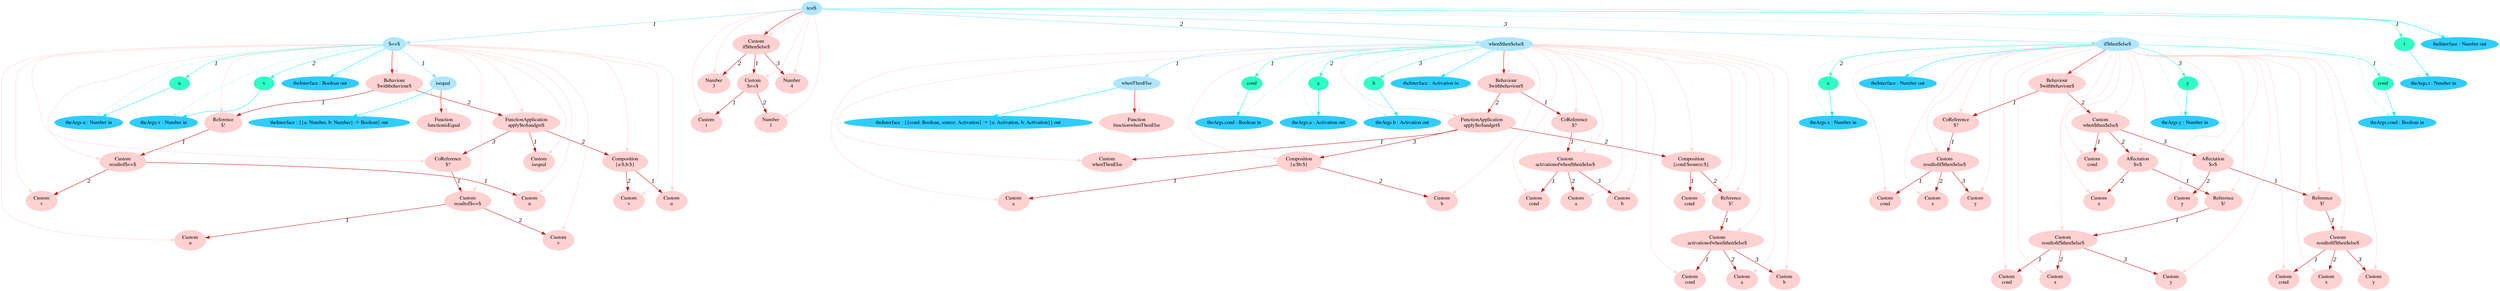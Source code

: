 digraph g{node_10664 [shape="ellipse", style="filled", color="#ffd1d1", fontname="Times", label="Function
functionisEqual" ]
node_10681 [shape="ellipse", style="filled", color="#ffd1d1", fontname="Times", label="Behaviour
$withbehaviour$" ]
node_10683 [shape="ellipse", style="filled", color="#ffd1d1", fontname="Times", label="Reference
$!" ]
node_10685 [shape="ellipse", style="filled", color="#ffd1d1", fontname="Times", label="Custom
resultof$==$" ]
node_10687 [shape="ellipse", style="filled", color="#ffd1d1", fontname="Times", label="Custom
u" ]
node_10689 [shape="ellipse", style="filled", color="#ffd1d1", fontname="Times", label="Custom
v" ]
node_10694 [shape="ellipse", style="filled", color="#ffd1d1", fontname="Times", label="FunctionApplication
apply$to$andget$" ]
node_10696 [shape="ellipse", style="filled", color="#ffd1d1", fontname="Times", label="Custom
isequal" ]
node_10698 [shape="ellipse", style="filled", color="#ffd1d1", fontname="Times", label="Composition
{a:$,b:$}" ]
node_10700 [shape="ellipse", style="filled", color="#ffd1d1", fontname="Times", label="Custom
u" ]
node_10702 [shape="ellipse", style="filled", color="#ffd1d1", fontname="Times", label="Custom
v" ]
node_10706 [shape="ellipse", style="filled", color="#ffd1d1", fontname="Times", label="CoReference
$?" ]
node_10708 [shape="ellipse", style="filled", color="#ffd1d1", fontname="Times", label="Custom
resultof$==$" ]
node_10710 [shape="ellipse", style="filled", color="#ffd1d1", fontname="Times", label="Custom
u" ]
node_10712 [shape="ellipse", style="filled", color="#ffd1d1", fontname="Times", label="Custom
v" ]
node_10728 [shape="ellipse", style="filled", color="#ffd1d1", fontname="Times", label="Function
functionwhenThenElse" ]
node_10750 [shape="ellipse", style="filled", color="#ffd1d1", fontname="Times", label="Behaviour
$withbehaviour$" ]
node_10752 [shape="ellipse", style="filled", color="#ffd1d1", fontname="Times", label="CoReference
$?" ]
node_10754 [shape="ellipse", style="filled", color="#ffd1d1", fontname="Times", label="Custom
activationofwhen$then$else$" ]
node_10756 [shape="ellipse", style="filled", color="#ffd1d1", fontname="Times", label="Custom
cond" ]
node_10758 [shape="ellipse", style="filled", color="#ffd1d1", fontname="Times", label="Custom
a" ]
node_10760 [shape="ellipse", style="filled", color="#ffd1d1", fontname="Times", label="Custom
b" ]
node_10766 [shape="ellipse", style="filled", color="#ffd1d1", fontname="Times", label="FunctionApplication
apply$to$andget$" ]
node_10768 [shape="ellipse", style="filled", color="#ffd1d1", fontname="Times", label="Custom
whenThenElse" ]
node_10770 [shape="ellipse", style="filled", color="#ffd1d1", fontname="Times", label="Composition
{cond:$source:$}" ]
node_10772 [shape="ellipse", style="filled", color="#ffd1d1", fontname="Times", label="Custom
cond" ]
node_10774 [shape="ellipse", style="filled", color="#ffd1d1", fontname="Times", label="Reference
$!" ]
node_10776 [shape="ellipse", style="filled", color="#ffd1d1", fontname="Times", label="Custom
activationofwhen$then$else$" ]
node_10778 [shape="ellipse", style="filled", color="#ffd1d1", fontname="Times", label="Custom
cond" ]
node_10780 [shape="ellipse", style="filled", color="#ffd1d1", fontname="Times", label="Custom
a" ]
node_10782 [shape="ellipse", style="filled", color="#ffd1d1", fontname="Times", label="Custom
b" ]
node_10790 [shape="ellipse", style="filled", color="#ffd1d1", fontname="Times", label="Composition
{a:$b:$}" ]
node_10792 [shape="ellipse", style="filled", color="#ffd1d1", fontname="Times", label="Custom
a" ]
node_10794 [shape="ellipse", style="filled", color="#ffd1d1", fontname="Times", label="Custom
b" ]
node_10823 [shape="ellipse", style="filled", color="#ffd1d1", fontname="Times", label="Behaviour
$withbehaviour$" ]
node_10825 [shape="ellipse", style="filled", color="#ffd1d1", fontname="Times", label="CoReference
$?" ]
node_10827 [shape="ellipse", style="filled", color="#ffd1d1", fontname="Times", label="Custom
resultofif$then$else$" ]
node_10829 [shape="ellipse", style="filled", color="#ffd1d1", fontname="Times", label="Custom
cond" ]
node_10831 [shape="ellipse", style="filled", color="#ffd1d1", fontname="Times", label="Custom
x" ]
node_10833 [shape="ellipse", style="filled", color="#ffd1d1", fontname="Times", label="Custom
y" ]
node_10839 [shape="ellipse", style="filled", color="#ffd1d1", fontname="Times", label="Custom
when$then$else$" ]
node_10841 [shape="ellipse", style="filled", color="#ffd1d1", fontname="Times", label="Custom
cond" ]
node_10843 [shape="ellipse", style="filled", color="#ffd1d1", fontname="Times", label="Affectation
$=$" ]
node_10845 [shape="ellipse", style="filled", color="#ffd1d1", fontname="Times", label="Reference
$!" ]
node_10847 [shape="ellipse", style="filled", color="#ffd1d1", fontname="Times", label="Custom
resultofif$then$else$" ]
node_10849 [shape="ellipse", style="filled", color="#ffd1d1", fontname="Times", label="Custom
cond" ]
node_10851 [shape="ellipse", style="filled", color="#ffd1d1", fontname="Times", label="Custom
x" ]
node_10853 [shape="ellipse", style="filled", color="#ffd1d1", fontname="Times", label="Custom
y" ]
node_10859 [shape="ellipse", style="filled", color="#ffd1d1", fontname="Times", label="Custom
x" ]
node_10863 [shape="ellipse", style="filled", color="#ffd1d1", fontname="Times", label="Affectation
$=$" ]
node_10865 [shape="ellipse", style="filled", color="#ffd1d1", fontname="Times", label="Reference
$!" ]
node_10867 [shape="ellipse", style="filled", color="#ffd1d1", fontname="Times", label="Custom
resultofif$then$else$" ]
node_10869 [shape="ellipse", style="filled", color="#ffd1d1", fontname="Times", label="Custom
cond" ]
node_10871 [shape="ellipse", style="filled", color="#ffd1d1", fontname="Times", label="Custom
x" ]
node_10873 [shape="ellipse", style="filled", color="#ffd1d1", fontname="Times", label="Custom
y" ]
node_10879 [shape="ellipse", style="filled", color="#ffd1d1", fontname="Times", label="Custom
y" ]
node_10900 [shape="ellipse", style="filled", color="#ffd1d1", fontname="Times", label="Custom
if$then$else$" ]
node_10902 [shape="ellipse", style="filled", color="#ffd1d1", fontname="Times", label="Custom
$==$" ]
node_10904 [shape="ellipse", style="filled", color="#ffd1d1", fontname="Times", label="Custom
t" ]
node_10906 [shape="ellipse", style="filled", color="#ffd1d1", fontname="Times", label="Number
1" ]
node_10910 [shape="ellipse", style="filled", color="#ffd1d1", fontname="Times", label="Number
3" ]
node_10912 [shape="ellipse", style="filled", color="#ffd1d1", fontname="Times", label="Number
4" ]
node_10658 [shape="ellipse", style="filled", color="#afe7ff", fontname="Times", label="test$" ]
node_10659 [shape="ellipse", style="filled", color="#afe7ff", fontname="Times", label="$==$" ]
node_10660 [shape="ellipse", style="filled", color="#afe7ff", fontname="Times", label="isequal" ]
node_10723 [shape="ellipse", style="filled", color="#afe7ff", fontname="Times", label="when$then$else$" ]
node_10724 [shape="ellipse", style="filled", color="#afe7ff", fontname="Times", label="whenThenElse" ]
node_10804 [shape="ellipse", style="filled", color="#afe7ff", fontname="Times", label="if$then$else$" ]
node_10668 [shape="ellipse", style="filled", color="#2fffc7", fontname="Times", label="u" ]
node_10672 [shape="ellipse", style="filled", color="#2fffc7", fontname="Times", label="v" ]
node_10732 [shape="ellipse", style="filled", color="#2fffc7", fontname="Times", label="cond" ]
node_10736 [shape="ellipse", style="filled", color="#2fffc7", fontname="Times", label="a" ]
node_10740 [shape="ellipse", style="filled", color="#2fffc7", fontname="Times", label="b" ]
node_10805 [shape="ellipse", style="filled", color="#2fffc7", fontname="Times", label="cond" ]
node_10809 [shape="ellipse", style="filled", color="#2fffc7", fontname="Times", label="x" ]
node_10813 [shape="ellipse", style="filled", color="#2fffc7", fontname="Times", label="y" ]
node_10892 [shape="ellipse", style="filled", color="#2fffc7", fontname="Times", label="t" ]
node_10661 [shape="ellipse", style="filled", color="#2fcdff", fontname="Times", label="theInterface : {{a: Number, b: Number} -> Boolean} out" ]
node_10669 [shape="ellipse", style="filled", color="#2fcdff", fontname="Times", label="theArgs.u : Number in" ]
node_10673 [shape="ellipse", style="filled", color="#2fcdff", fontname="Times", label="theArgs.v : Number in" ]
node_10678 [shape="ellipse", style="filled", color="#2fcdff", fontname="Times", label="theInterface : Boolean out" ]
node_10725 [shape="ellipse", style="filled", color="#2fcdff", fontname="Times", label="theInterface : {{cond: Boolean, source: Activation} -> {a: Activation, b: Activation}} out" ]
node_10733 [shape="ellipse", style="filled", color="#2fcdff", fontname="Times", label="theArgs.cond : Boolean in" ]
node_10737 [shape="ellipse", style="filled", color="#2fcdff", fontname="Times", label="theArgs.a : Activation out" ]
node_10741 [shape="ellipse", style="filled", color="#2fcdff", fontname="Times", label="theArgs.b : Activation out" ]
node_10747 [shape="ellipse", style="filled", color="#2fcdff", fontname="Times", label="theInterface : Activation in" ]
node_10806 [shape="ellipse", style="filled", color="#2fcdff", fontname="Times", label="theArgs.cond : Boolean in" ]
node_10810 [shape="ellipse", style="filled", color="#2fcdff", fontname="Times", label="theArgs.x : Number in" ]
node_10814 [shape="ellipse", style="filled", color="#2fcdff", fontname="Times", label="theArgs.y : Number in" ]
node_10820 [shape="ellipse", style="filled", color="#2fcdff", fontname="Times", label="theInterface : Number out" ]
node_10893 [shape="ellipse", style="filled", color="#2fcdff", fontname="Times", label="theArgs.t : Number in" ]
node_10897 [shape="ellipse", style="filled", color="#2fcdff", fontname="Times", label="theInterface : Number out" ]
node_10685 -> node_10687 [dir=forward, arrowHead=normal, fontname="Times-Italic", arrowsize=1, color="#d00000", label="1",  headlabel="", taillabel="" ]
node_10685 -> node_10689 [dir=forward, arrowHead=normal, fontname="Times-Italic", arrowsize=1, color="#d00000", label="2",  headlabel="", taillabel="" ]
node_10683 -> node_10685 [dir=forward, arrowHead=normal, fontname="Times-Italic", arrowsize=1, color="#d00000", label="1",  headlabel="", taillabel="" ]
node_10698 -> node_10700 [dir=forward, arrowHead=normal, fontname="Times-Italic", arrowsize=1, color="#d00000", label="1",  headlabel="", taillabel="" ]
node_10698 -> node_10702 [dir=forward, arrowHead=normal, fontname="Times-Italic", arrowsize=1, color="#d00000", label="2",  headlabel="", taillabel="" ]
node_10708 -> node_10710 [dir=forward, arrowHead=normal, fontname="Times-Italic", arrowsize=1, color="#d00000", label="1",  headlabel="", taillabel="" ]
node_10708 -> node_10712 [dir=forward, arrowHead=normal, fontname="Times-Italic", arrowsize=1, color="#d00000", label="2",  headlabel="", taillabel="" ]
node_10706 -> node_10708 [dir=forward, arrowHead=normal, fontname="Times-Italic", arrowsize=1, color="#d00000", label="1",  headlabel="", taillabel="" ]
node_10694 -> node_10696 [dir=forward, arrowHead=normal, fontname="Times-Italic", arrowsize=1, color="#d00000", label="1",  headlabel="", taillabel="" ]
node_10694 -> node_10698 [dir=forward, arrowHead=normal, fontname="Times-Italic", arrowsize=1, color="#d00000", label="2",  headlabel="", taillabel="" ]
node_10694 -> node_10706 [dir=forward, arrowHead=normal, fontname="Times-Italic", arrowsize=1, color="#d00000", label="3",  headlabel="", taillabel="" ]
node_10681 -> node_10683 [dir=forward, arrowHead=normal, fontname="Times-Italic", arrowsize=1, color="#d00000", label="1",  headlabel="", taillabel="" ]
node_10681 -> node_10694 [dir=forward, arrowHead=normal, fontname="Times-Italic", arrowsize=1, color="#d00000", label="2",  headlabel="", taillabel="" ]
node_10754 -> node_10756 [dir=forward, arrowHead=normal, fontname="Times-Italic", arrowsize=1, color="#d00000", label="1",  headlabel="", taillabel="" ]
node_10754 -> node_10758 [dir=forward, arrowHead=normal, fontname="Times-Italic", arrowsize=1, color="#d00000", label="2",  headlabel="", taillabel="" ]
node_10754 -> node_10760 [dir=forward, arrowHead=normal, fontname="Times-Italic", arrowsize=1, color="#d00000", label="3",  headlabel="", taillabel="" ]
node_10752 -> node_10754 [dir=forward, arrowHead=normal, fontname="Times-Italic", arrowsize=1, color="#d00000", label="1",  headlabel="", taillabel="" ]
node_10776 -> node_10778 [dir=forward, arrowHead=normal, fontname="Times-Italic", arrowsize=1, color="#d00000", label="1",  headlabel="", taillabel="" ]
node_10776 -> node_10780 [dir=forward, arrowHead=normal, fontname="Times-Italic", arrowsize=1, color="#d00000", label="2",  headlabel="", taillabel="" ]
node_10776 -> node_10782 [dir=forward, arrowHead=normal, fontname="Times-Italic", arrowsize=1, color="#d00000", label="3",  headlabel="", taillabel="" ]
node_10774 -> node_10776 [dir=forward, arrowHead=normal, fontname="Times-Italic", arrowsize=1, color="#d00000", label="1",  headlabel="", taillabel="" ]
node_10770 -> node_10772 [dir=forward, arrowHead=normal, fontname="Times-Italic", arrowsize=1, color="#d00000", label="1",  headlabel="", taillabel="" ]
node_10770 -> node_10774 [dir=forward, arrowHead=normal, fontname="Times-Italic", arrowsize=1, color="#d00000", label="2",  headlabel="", taillabel="" ]
node_10790 -> node_10792 [dir=forward, arrowHead=normal, fontname="Times-Italic", arrowsize=1, color="#d00000", label="1",  headlabel="", taillabel="" ]
node_10790 -> node_10794 [dir=forward, arrowHead=normal, fontname="Times-Italic", arrowsize=1, color="#d00000", label="2",  headlabel="", taillabel="" ]
node_10766 -> node_10768 [dir=forward, arrowHead=normal, fontname="Times-Italic", arrowsize=1, color="#d00000", label="1",  headlabel="", taillabel="" ]
node_10766 -> node_10770 [dir=forward, arrowHead=normal, fontname="Times-Italic", arrowsize=1, color="#d00000", label="2",  headlabel="", taillabel="" ]
node_10766 -> node_10790 [dir=forward, arrowHead=normal, fontname="Times-Italic", arrowsize=1, color="#d00000", label="3",  headlabel="", taillabel="" ]
node_10750 -> node_10752 [dir=forward, arrowHead=normal, fontname="Times-Italic", arrowsize=1, color="#d00000", label="1",  headlabel="", taillabel="" ]
node_10750 -> node_10766 [dir=forward, arrowHead=normal, fontname="Times-Italic", arrowsize=1, color="#d00000", label="2",  headlabel="", taillabel="" ]
node_10827 -> node_10829 [dir=forward, arrowHead=normal, fontname="Times-Italic", arrowsize=1, color="#d00000", label="1",  headlabel="", taillabel="" ]
node_10827 -> node_10831 [dir=forward, arrowHead=normal, fontname="Times-Italic", arrowsize=1, color="#d00000", label="2",  headlabel="", taillabel="" ]
node_10827 -> node_10833 [dir=forward, arrowHead=normal, fontname="Times-Italic", arrowsize=1, color="#d00000", label="3",  headlabel="", taillabel="" ]
node_10825 -> node_10827 [dir=forward, arrowHead=normal, fontname="Times-Italic", arrowsize=1, color="#d00000", label="1",  headlabel="", taillabel="" ]
node_10847 -> node_10849 [dir=forward, arrowHead=normal, fontname="Times-Italic", arrowsize=1, color="#d00000", label="1",  headlabel="", taillabel="" ]
node_10847 -> node_10851 [dir=forward, arrowHead=normal, fontname="Times-Italic", arrowsize=1, color="#d00000", label="2",  headlabel="", taillabel="" ]
node_10847 -> node_10853 [dir=forward, arrowHead=normal, fontname="Times-Italic", arrowsize=1, color="#d00000", label="3",  headlabel="", taillabel="" ]
node_10845 -> node_10847 [dir=forward, arrowHead=normal, fontname="Times-Italic", arrowsize=1, color="#d00000", label="1",  headlabel="", taillabel="" ]
node_10843 -> node_10845 [dir=forward, arrowHead=normal, fontname="Times-Italic", arrowsize=1, color="#d00000", label="1",  headlabel="", taillabel="" ]
node_10843 -> node_10859 [dir=forward, arrowHead=normal, fontname="Times-Italic", arrowsize=1, color="#d00000", label="2",  headlabel="", taillabel="" ]
node_10867 -> node_10869 [dir=forward, arrowHead=normal, fontname="Times-Italic", arrowsize=1, color="#d00000", label="1",  headlabel="", taillabel="" ]
node_10867 -> node_10871 [dir=forward, arrowHead=normal, fontname="Times-Italic", arrowsize=1, color="#d00000", label="2",  headlabel="", taillabel="" ]
node_10867 -> node_10873 [dir=forward, arrowHead=normal, fontname="Times-Italic", arrowsize=1, color="#d00000", label="3",  headlabel="", taillabel="" ]
node_10865 -> node_10867 [dir=forward, arrowHead=normal, fontname="Times-Italic", arrowsize=1, color="#d00000", label="1",  headlabel="", taillabel="" ]
node_10863 -> node_10865 [dir=forward, arrowHead=normal, fontname="Times-Italic", arrowsize=1, color="#d00000", label="1",  headlabel="", taillabel="" ]
node_10863 -> node_10879 [dir=forward, arrowHead=normal, fontname="Times-Italic", arrowsize=1, color="#d00000", label="2",  headlabel="", taillabel="" ]
node_10839 -> node_10841 [dir=forward, arrowHead=normal, fontname="Times-Italic", arrowsize=1, color="#d00000", label="1",  headlabel="", taillabel="" ]
node_10839 -> node_10843 [dir=forward, arrowHead=normal, fontname="Times-Italic", arrowsize=1, color="#d00000", label="2",  headlabel="", taillabel="" ]
node_10839 -> node_10863 [dir=forward, arrowHead=normal, fontname="Times-Italic", arrowsize=1, color="#d00000", label="3",  headlabel="", taillabel="" ]
node_10823 -> node_10825 [dir=forward, arrowHead=normal, fontname="Times-Italic", arrowsize=1, color="#d00000", label="1",  headlabel="", taillabel="" ]
node_10823 -> node_10839 [dir=forward, arrowHead=normal, fontname="Times-Italic", arrowsize=1, color="#d00000", label="2",  headlabel="", taillabel="" ]
node_10902 -> node_10904 [dir=forward, arrowHead=normal, fontname="Times-Italic", arrowsize=1, color="#d00000", label="1",  headlabel="", taillabel="" ]
node_10902 -> node_10906 [dir=forward, arrowHead=normal, fontname="Times-Italic", arrowsize=1, color="#d00000", label="2",  headlabel="", taillabel="" ]
node_10900 -> node_10902 [dir=forward, arrowHead=normal, fontname="Times-Italic", arrowsize=1, color="#d00000", label="1",  headlabel="", taillabel="" ]
node_10900 -> node_10910 [dir=forward, arrowHead=normal, fontname="Times-Italic", arrowsize=1, color="#d00000", label="2",  headlabel="", taillabel="" ]
node_10900 -> node_10912 [dir=forward, arrowHead=normal, fontname="Times-Italic", arrowsize=1, color="#d00000", label="3",  headlabel="", taillabel="" ]
node_10660 -> node_10664 [dir=forward, arrowHead=normal, fontname="Times-Italic", arrowsize=1, color="#ff0000", label="",  headlabel="", taillabel="" ]
node_10659 -> node_10681 [dir=forward, arrowHead=normal, fontname="Times-Italic", arrowsize=1, color="#ff0000", label="",  headlabel="", taillabel="" ]
node_10724 -> node_10728 [dir=forward, arrowHead=normal, fontname="Times-Italic", arrowsize=1, color="#ff0000", label="",  headlabel="", taillabel="" ]
node_10723 -> node_10750 [dir=forward, arrowHead=normal, fontname="Times-Italic", arrowsize=1, color="#ff0000", label="",  headlabel="", taillabel="" ]
node_10804 -> node_10823 [dir=forward, arrowHead=normal, fontname="Times-Italic", arrowsize=1, color="#ff0000", label="",  headlabel="", taillabel="" ]
node_10658 -> node_10900 [dir=forward, arrowHead=normal, fontname="Times-Italic", arrowsize=1, color="#ff0000", label="",  headlabel="", taillabel="" ]
node_10660 -> node_10664 [dir=forward, arrowHead=normal, fontname="Times-Italic", arrowsize=1, color="#ffd5d5", label="",  headlabel="", taillabel="" ]
node_10659 -> node_10681 [dir=forward, arrowHead=normal, fontname="Times-Italic", arrowsize=1, color="#ffd5d5", label="",  headlabel="", taillabel="" ]
node_10659 -> node_10683 [dir=forward, arrowHead=normal, fontname="Times-Italic", arrowsize=1, color="#ffd5d5", label="",  headlabel="", taillabel="" ]
node_10659 -> node_10685 [dir=forward, arrowHead=normal, fontname="Times-Italic", arrowsize=1, color="#ffd5d5", label="",  headlabel="", taillabel="" ]
node_10659 -> node_10687 [dir=forward, arrowHead=normal, fontname="Times-Italic", arrowsize=1, color="#ffd5d5", label="",  headlabel="", taillabel="" ]
node_10659 -> node_10689 [dir=forward, arrowHead=normal, fontname="Times-Italic", arrowsize=1, color="#ffd5d5", label="",  headlabel="", taillabel="" ]
node_10659 -> node_10694 [dir=forward, arrowHead=normal, fontname="Times-Italic", arrowsize=1, color="#ffd5d5", label="",  headlabel="", taillabel="" ]
node_10659 -> node_10696 [dir=forward, arrowHead=normal, fontname="Times-Italic", arrowsize=1, color="#ffd5d5", label="",  headlabel="", taillabel="" ]
node_10659 -> node_10698 [dir=forward, arrowHead=normal, fontname="Times-Italic", arrowsize=1, color="#ffd5d5", label="",  headlabel="", taillabel="" ]
node_10659 -> node_10700 [dir=forward, arrowHead=normal, fontname="Times-Italic", arrowsize=1, color="#ffd5d5", label="",  headlabel="", taillabel="" ]
node_10659 -> node_10702 [dir=forward, arrowHead=normal, fontname="Times-Italic", arrowsize=1, color="#ffd5d5", label="",  headlabel="", taillabel="" ]
node_10659 -> node_10706 [dir=forward, arrowHead=normal, fontname="Times-Italic", arrowsize=1, color="#ffd5d5", label="",  headlabel="", taillabel="" ]
node_10659 -> node_10708 [dir=forward, arrowHead=normal, fontname="Times-Italic", arrowsize=1, color="#ffd5d5", label="",  headlabel="", taillabel="" ]
node_10659 -> node_10710 [dir=forward, arrowHead=normal, fontname="Times-Italic", arrowsize=1, color="#ffd5d5", label="",  headlabel="", taillabel="" ]
node_10659 -> node_10712 [dir=forward, arrowHead=normal, fontname="Times-Italic", arrowsize=1, color="#ffd5d5", label="",  headlabel="", taillabel="" ]
node_10724 -> node_10728 [dir=forward, arrowHead=normal, fontname="Times-Italic", arrowsize=1, color="#ffd5d5", label="",  headlabel="", taillabel="" ]
node_10723 -> node_10750 [dir=forward, arrowHead=normal, fontname="Times-Italic", arrowsize=1, color="#ffd5d5", label="",  headlabel="", taillabel="" ]
node_10723 -> node_10752 [dir=forward, arrowHead=normal, fontname="Times-Italic", arrowsize=1, color="#ffd5d5", label="",  headlabel="", taillabel="" ]
node_10723 -> node_10754 [dir=forward, arrowHead=normal, fontname="Times-Italic", arrowsize=1, color="#ffd5d5", label="",  headlabel="", taillabel="" ]
node_10723 -> node_10756 [dir=forward, arrowHead=normal, fontname="Times-Italic", arrowsize=1, color="#ffd5d5", label="",  headlabel="", taillabel="" ]
node_10723 -> node_10758 [dir=forward, arrowHead=normal, fontname="Times-Italic", arrowsize=1, color="#ffd5d5", label="",  headlabel="", taillabel="" ]
node_10723 -> node_10760 [dir=forward, arrowHead=normal, fontname="Times-Italic", arrowsize=1, color="#ffd5d5", label="",  headlabel="", taillabel="" ]
node_10723 -> node_10766 [dir=forward, arrowHead=normal, fontname="Times-Italic", arrowsize=1, color="#ffd5d5", label="",  headlabel="", taillabel="" ]
node_10723 -> node_10768 [dir=forward, arrowHead=normal, fontname="Times-Italic", arrowsize=1, color="#ffd5d5", label="",  headlabel="", taillabel="" ]
node_10723 -> node_10770 [dir=forward, arrowHead=normal, fontname="Times-Italic", arrowsize=1, color="#ffd5d5", label="",  headlabel="", taillabel="" ]
node_10723 -> node_10772 [dir=forward, arrowHead=normal, fontname="Times-Italic", arrowsize=1, color="#ffd5d5", label="",  headlabel="", taillabel="" ]
node_10723 -> node_10774 [dir=forward, arrowHead=normal, fontname="Times-Italic", arrowsize=1, color="#ffd5d5", label="",  headlabel="", taillabel="" ]
node_10723 -> node_10776 [dir=forward, arrowHead=normal, fontname="Times-Italic", arrowsize=1, color="#ffd5d5", label="",  headlabel="", taillabel="" ]
node_10723 -> node_10778 [dir=forward, arrowHead=normal, fontname="Times-Italic", arrowsize=1, color="#ffd5d5", label="",  headlabel="", taillabel="" ]
node_10723 -> node_10780 [dir=forward, arrowHead=normal, fontname="Times-Italic", arrowsize=1, color="#ffd5d5", label="",  headlabel="", taillabel="" ]
node_10723 -> node_10782 [dir=forward, arrowHead=normal, fontname="Times-Italic", arrowsize=1, color="#ffd5d5", label="",  headlabel="", taillabel="" ]
node_10723 -> node_10790 [dir=forward, arrowHead=normal, fontname="Times-Italic", arrowsize=1, color="#ffd5d5", label="",  headlabel="", taillabel="" ]
node_10723 -> node_10792 [dir=forward, arrowHead=normal, fontname="Times-Italic", arrowsize=1, color="#ffd5d5", label="",  headlabel="", taillabel="" ]
node_10723 -> node_10794 [dir=forward, arrowHead=normal, fontname="Times-Italic", arrowsize=1, color="#ffd5d5", label="",  headlabel="", taillabel="" ]
node_10804 -> node_10823 [dir=forward, arrowHead=normal, fontname="Times-Italic", arrowsize=1, color="#ffd5d5", label="",  headlabel="", taillabel="" ]
node_10804 -> node_10825 [dir=forward, arrowHead=normal, fontname="Times-Italic", arrowsize=1, color="#ffd5d5", label="",  headlabel="", taillabel="" ]
node_10804 -> node_10827 [dir=forward, arrowHead=normal, fontname="Times-Italic", arrowsize=1, color="#ffd5d5", label="",  headlabel="", taillabel="" ]
node_10804 -> node_10829 [dir=forward, arrowHead=normal, fontname="Times-Italic", arrowsize=1, color="#ffd5d5", label="",  headlabel="", taillabel="" ]
node_10804 -> node_10831 [dir=forward, arrowHead=normal, fontname="Times-Italic", arrowsize=1, color="#ffd5d5", label="",  headlabel="", taillabel="" ]
node_10804 -> node_10833 [dir=forward, arrowHead=normal, fontname="Times-Italic", arrowsize=1, color="#ffd5d5", label="",  headlabel="", taillabel="" ]
node_10804 -> node_10839 [dir=forward, arrowHead=normal, fontname="Times-Italic", arrowsize=1, color="#ffd5d5", label="",  headlabel="", taillabel="" ]
node_10804 -> node_10841 [dir=forward, arrowHead=normal, fontname="Times-Italic", arrowsize=1, color="#ffd5d5", label="",  headlabel="", taillabel="" ]
node_10804 -> node_10843 [dir=forward, arrowHead=normal, fontname="Times-Italic", arrowsize=1, color="#ffd5d5", label="",  headlabel="", taillabel="" ]
node_10804 -> node_10845 [dir=forward, arrowHead=normal, fontname="Times-Italic", arrowsize=1, color="#ffd5d5", label="",  headlabel="", taillabel="" ]
node_10804 -> node_10847 [dir=forward, arrowHead=normal, fontname="Times-Italic", arrowsize=1, color="#ffd5d5", label="",  headlabel="", taillabel="" ]
node_10804 -> node_10849 [dir=forward, arrowHead=normal, fontname="Times-Italic", arrowsize=1, color="#ffd5d5", label="",  headlabel="", taillabel="" ]
node_10804 -> node_10851 [dir=forward, arrowHead=normal, fontname="Times-Italic", arrowsize=1, color="#ffd5d5", label="",  headlabel="", taillabel="" ]
node_10804 -> node_10853 [dir=forward, arrowHead=normal, fontname="Times-Italic", arrowsize=1, color="#ffd5d5", label="",  headlabel="", taillabel="" ]
node_10804 -> node_10859 [dir=forward, arrowHead=normal, fontname="Times-Italic", arrowsize=1, color="#ffd5d5", label="",  headlabel="", taillabel="" ]
node_10804 -> node_10863 [dir=forward, arrowHead=normal, fontname="Times-Italic", arrowsize=1, color="#ffd5d5", label="",  headlabel="", taillabel="" ]
node_10804 -> node_10865 [dir=forward, arrowHead=normal, fontname="Times-Italic", arrowsize=1, color="#ffd5d5", label="",  headlabel="", taillabel="" ]
node_10804 -> node_10867 [dir=forward, arrowHead=normal, fontname="Times-Italic", arrowsize=1, color="#ffd5d5", label="",  headlabel="", taillabel="" ]
node_10804 -> node_10869 [dir=forward, arrowHead=normal, fontname="Times-Italic", arrowsize=1, color="#ffd5d5", label="",  headlabel="", taillabel="" ]
node_10804 -> node_10871 [dir=forward, arrowHead=normal, fontname="Times-Italic", arrowsize=1, color="#ffd5d5", label="",  headlabel="", taillabel="" ]
node_10804 -> node_10873 [dir=forward, arrowHead=normal, fontname="Times-Italic", arrowsize=1, color="#ffd5d5", label="",  headlabel="", taillabel="" ]
node_10804 -> node_10879 [dir=forward, arrowHead=normal, fontname="Times-Italic", arrowsize=1, color="#ffd5d5", label="",  headlabel="", taillabel="" ]
node_10658 -> node_10900 [dir=forward, arrowHead=normal, fontname="Times-Italic", arrowsize=1, color="#ffd5d5", label="",  headlabel="", taillabel="" ]
node_10658 -> node_10902 [dir=forward, arrowHead=normal, fontname="Times-Italic", arrowsize=1, color="#ffd5d5", label="",  headlabel="", taillabel="" ]
node_10658 -> node_10904 [dir=forward, arrowHead=normal, fontname="Times-Italic", arrowsize=1, color="#ffd5d5", label="",  headlabel="", taillabel="" ]
node_10658 -> node_10906 [dir=forward, arrowHead=normal, fontname="Times-Italic", arrowsize=1, color="#ffd5d5", label="",  headlabel="", taillabel="" ]
node_10658 -> node_10910 [dir=forward, arrowHead=normal, fontname="Times-Italic", arrowsize=1, color="#ffd5d5", label="",  headlabel="", taillabel="" ]
node_10658 -> node_10912 [dir=forward, arrowHead=normal, fontname="Times-Italic", arrowsize=1, color="#ffd5d5", label="",  headlabel="", taillabel="" ]
node_10659 -> node_10668 [dir=forward, arrowHead=normal, fontname="Times-Italic", arrowsize=1, color="#2fffc7", label="1",  headlabel="", taillabel="" ]
node_10659 -> node_10672 [dir=forward, arrowHead=normal, fontname="Times-Italic", arrowsize=1, color="#2fffc7", label="2",  headlabel="", taillabel="" ]
node_10723 -> node_10732 [dir=forward, arrowHead=normal, fontname="Times-Italic", arrowsize=1, color="#2fffc7", label="1",  headlabel="", taillabel="" ]
node_10723 -> node_10736 [dir=forward, arrowHead=normal, fontname="Times-Italic", arrowsize=1, color="#2fffc7", label="2",  headlabel="", taillabel="" ]
node_10723 -> node_10740 [dir=forward, arrowHead=normal, fontname="Times-Italic", arrowsize=1, color="#2fffc7", label="3",  headlabel="", taillabel="" ]
node_10804 -> node_10805 [dir=forward, arrowHead=normal, fontname="Times-Italic", arrowsize=1, color="#2fffc7", label="1",  headlabel="", taillabel="" ]
node_10804 -> node_10809 [dir=forward, arrowHead=normal, fontname="Times-Italic", arrowsize=1, color="#2fffc7", label="2",  headlabel="", taillabel="" ]
node_10804 -> node_10813 [dir=forward, arrowHead=normal, fontname="Times-Italic", arrowsize=1, color="#2fffc7", label="3",  headlabel="", taillabel="" ]
node_10658 -> node_10892 [dir=forward, arrowHead=normal, fontname="Times-Italic", arrowsize=1, color="#2fffc7", label="1",  headlabel="", taillabel="" ]
node_10668 -> node_10669 [dir=forward, arrowHead=normal, fontname="Times-Italic", arrowsize=1, color="#00e8ff", label="",  headlabel="", taillabel="" ]
node_10672 -> node_10673 [dir=forward, arrowHead=normal, fontname="Times-Italic", arrowsize=1, color="#00e8ff", label="",  headlabel="", taillabel="" ]
node_10732 -> node_10733 [dir=forward, arrowHead=normal, fontname="Times-Italic", arrowsize=1, color="#00e8ff", label="",  headlabel="", taillabel="" ]
node_10736 -> node_10737 [dir=forward, arrowHead=normal, fontname="Times-Italic", arrowsize=1, color="#00e8ff", label="",  headlabel="", taillabel="" ]
node_10740 -> node_10741 [dir=forward, arrowHead=normal, fontname="Times-Italic", arrowsize=1, color="#00e8ff", label="",  headlabel="", taillabel="" ]
node_10805 -> node_10806 [dir=forward, arrowHead=normal, fontname="Times-Italic", arrowsize=1, color="#00e8ff", label="",  headlabel="", taillabel="" ]
node_10809 -> node_10810 [dir=forward, arrowHead=normal, fontname="Times-Italic", arrowsize=1, color="#00e8ff", label="",  headlabel="", taillabel="" ]
node_10813 -> node_10814 [dir=forward, arrowHead=normal, fontname="Times-Italic", arrowsize=1, color="#00e8ff", label="",  headlabel="", taillabel="" ]
node_10892 -> node_10893 [dir=forward, arrowHead=normal, fontname="Times-Italic", arrowsize=1, color="#00e8ff", label="",  headlabel="", taillabel="" ]
node_10660 -> node_10661 [dir=forward, arrowHead=normal, fontname="Times-Italic", arrowsize=1, color="#00e8ff", label="",  headlabel="", taillabel="" ]
node_10659 -> node_10678 [dir=forward, arrowHead=normal, fontname="Times-Italic", arrowsize=1, color="#00e8ff", label="",  headlabel="", taillabel="" ]
node_10724 -> node_10725 [dir=forward, arrowHead=normal, fontname="Times-Italic", arrowsize=1, color="#00e8ff", label="",  headlabel="", taillabel="" ]
node_10723 -> node_10747 [dir=forward, arrowHead=normal, fontname="Times-Italic", arrowsize=1, color="#00e8ff", label="",  headlabel="", taillabel="" ]
node_10804 -> node_10820 [dir=forward, arrowHead=normal, fontname="Times-Italic", arrowsize=1, color="#00e8ff", label="",  headlabel="", taillabel="" ]
node_10658 -> node_10897 [dir=forward, arrowHead=normal, fontname="Times-Italic", arrowsize=1, color="#00e8ff", label="",  headlabel="", taillabel="" ]
node_10660 -> node_10661 [dir=forward, arrowHead=normal, fontname="Times-Italic", arrowsize=1, color="#bef9ff", label="",  headlabel="", taillabel="" ]
node_10659 -> node_10669 [dir=forward, arrowHead=normal, fontname="Times-Italic", arrowsize=1, color="#bef9ff", label="",  headlabel="", taillabel="" ]
node_10659 -> node_10673 [dir=forward, arrowHead=normal, fontname="Times-Italic", arrowsize=1, color="#bef9ff", label="",  headlabel="", taillabel="" ]
node_10659 -> node_10678 [dir=forward, arrowHead=normal, fontname="Times-Italic", arrowsize=1, color="#bef9ff", label="",  headlabel="", taillabel="" ]
node_10724 -> node_10725 [dir=forward, arrowHead=normal, fontname="Times-Italic", arrowsize=1, color="#bef9ff", label="",  headlabel="", taillabel="" ]
node_10723 -> node_10733 [dir=forward, arrowHead=normal, fontname="Times-Italic", arrowsize=1, color="#bef9ff", label="",  headlabel="", taillabel="" ]
node_10723 -> node_10737 [dir=forward, arrowHead=normal, fontname="Times-Italic", arrowsize=1, color="#bef9ff", label="",  headlabel="", taillabel="" ]
node_10723 -> node_10741 [dir=forward, arrowHead=normal, fontname="Times-Italic", arrowsize=1, color="#bef9ff", label="",  headlabel="", taillabel="" ]
node_10723 -> node_10747 [dir=forward, arrowHead=normal, fontname="Times-Italic", arrowsize=1, color="#bef9ff", label="",  headlabel="", taillabel="" ]
node_10804 -> node_10806 [dir=forward, arrowHead=normal, fontname="Times-Italic", arrowsize=1, color="#bef9ff", label="",  headlabel="", taillabel="" ]
node_10804 -> node_10810 [dir=forward, arrowHead=normal, fontname="Times-Italic", arrowsize=1, color="#bef9ff", label="",  headlabel="", taillabel="" ]
node_10804 -> node_10814 [dir=forward, arrowHead=normal, fontname="Times-Italic", arrowsize=1, color="#bef9ff", label="",  headlabel="", taillabel="" ]
node_10804 -> node_10820 [dir=forward, arrowHead=normal, fontname="Times-Italic", arrowsize=1, color="#bef9ff", label="",  headlabel="", taillabel="" ]
node_10658 -> node_10893 [dir=forward, arrowHead=normal, fontname="Times-Italic", arrowsize=1, color="#bef9ff", label="",  headlabel="", taillabel="" ]
node_10658 -> node_10897 [dir=forward, arrowHead=normal, fontname="Times-Italic", arrowsize=1, color="#bef9ff", label="",  headlabel="", taillabel="" ]
node_10659 -> node_10660 [dir=forward, arrowHead=normal, fontname="Times-Italic", arrowsize=1, color="#81ddff", label="1",  headlabel="", taillabel="" ]
node_10723 -> node_10724 [dir=forward, arrowHead=normal, fontname="Times-Italic", arrowsize=1, color="#81ddff", label="1",  headlabel="", taillabel="" ]
node_10658 -> node_10659 [dir=forward, arrowHead=normal, fontname="Times-Italic", arrowsize=1, color="#81ddff", label="1",  headlabel="", taillabel="" ]
node_10658 -> node_10723 [dir=forward, arrowHead=normal, fontname="Times-Italic", arrowsize=1, color="#81ddff", label="2",  headlabel="", taillabel="" ]
node_10658 -> node_10804 [dir=forward, arrowHead=normal, fontname="Times-Italic", arrowsize=1, color="#81ddff", label="3",  headlabel="", taillabel="" ]
}